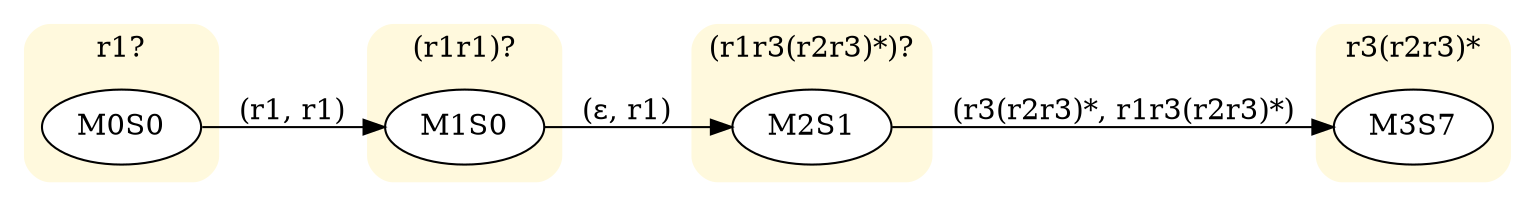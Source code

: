 digraph "MONinput/s2" {
rankdir=LR
node [style=filled fillcolor=white]
subgraph cluster0 {
style="rounded,filled" color="#FFF9DD"
label="r1?"
M0S0 ;
}
subgraph cluster1 {
style="rounded,filled" color="#FFF9DD"
label="(r1r1)?"
M1S0 ;
}
subgraph cluster2 {
style="rounded,filled" color="#FFF9DD"
label="(r1r3(r2r3)*)?"
M2S1 ;
}
subgraph cluster3 {
style="rounded,filled" color="#FFF9DD"
label="r3(r2r3)*"
M3S7 ;
}
M0S0 -> M1S0 [label="(r1, r1)"]
M1S0 -> M2S1 [label="(ε, r1)"]
M2S1 -> M3S7 [label="(r3(r2r3)*, r1r3(r2r3)*)"]
}
